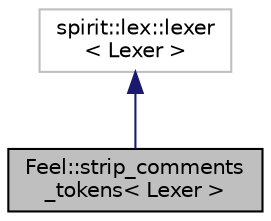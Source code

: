 digraph "Feel::strip_comments_tokens&lt; Lexer &gt;"
{
 // LATEX_PDF_SIZE
  edge [fontname="Helvetica",fontsize="10",labelfontname="Helvetica",labelfontsize="10"];
  node [fontname="Helvetica",fontsize="10",shape=record];
  Node1 [label="Feel::strip_comments\l_tokens\< Lexer \>",height=0.2,width=0.4,color="black", fillcolor="grey75", style="filled", fontcolor="black",tooltip=" "];
  Node2 -> Node1 [dir="back",color="midnightblue",fontsize="10",style="solid",fontname="Helvetica"];
  Node2 [label="spirit::lex::lexer\l\< Lexer \>",height=0.2,width=0.4,color="grey75", fillcolor="white", style="filled",tooltip=" "];
}
